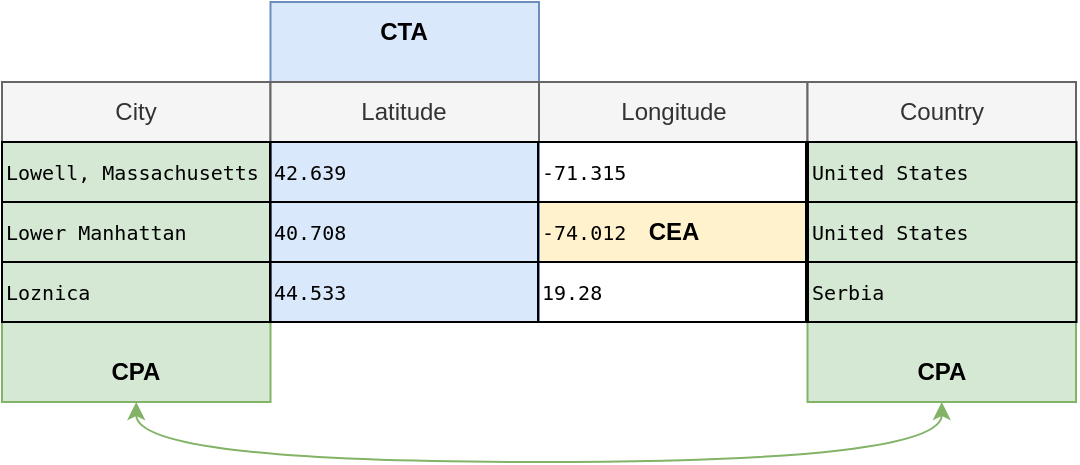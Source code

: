 <mxfile version="12.1.7" type="device" pages="2"><diagram id="Vxk-smVKZ4Pud99te_Pc" name="Page-1"><mxGraphModel dx="1648" dy="842" grid="0" gridSize="10" guides="1" tooltips="1" connect="1" arrows="1" fold="1" page="1" pageScale="1" pageWidth="1169" pageHeight="827" math="0" shadow="0"><root><mxCell id="0"/><mxCell id="1" parent="0"/><mxCell id="aJSU02Rhc5BpYR7f3hgS-15" value="" style="rounded=0;whiteSpace=wrap;html=1;fillColor=none;" parent="1" vertex="1"><mxGeometry x="388.5" y="260" width="134.25" height="30" as="geometry"/></mxCell><mxCell id="aJSU02Rhc5BpYR7f3hgS-24" value="&lt;b&gt;CEA&lt;/b&gt;" style="rounded=0;whiteSpace=wrap;html=1;fillColor=#fff2cc;strokeColor=#d6b656;" parent="1" vertex="1"><mxGeometry x="388.5" y="260" width="134.25" height="30" as="geometry"/></mxCell><mxCell id="aJSU02Rhc5BpYR7f3hgS-22" value="" style="rounded=0;whiteSpace=wrap;html=1;fillColor=#d5e8d4;strokeColor=#82b366;" parent="1" vertex="1"><mxGeometry x="120" y="200" width="134.25" height="160" as="geometry"/></mxCell><mxCell id="aJSU02Rhc5BpYR7f3hgS-23" value="" style="rounded=0;whiteSpace=wrap;html=1;fillColor=#d5e8d4;strokeColor=#82b366;" parent="1" vertex="1"><mxGeometry x="522.75" y="200" width="134.25" height="160" as="geometry"/></mxCell><mxCell id="aJSU02Rhc5BpYR7f3hgS-21" value="" style="rounded=0;whiteSpace=wrap;html=1;fillColor=#dae8fc;strokeColor=#6c8ebf;" parent="1" vertex="1"><mxGeometry x="254.25" y="160" width="134.25" height="160" as="geometry"/></mxCell><mxCell id="aJSU02Rhc5BpYR7f3hgS-3" value="City" style="rounded=0;whiteSpace=wrap;html=1;fillColor=#f5f5f5;strokeColor=#666666;fontColor=#333333;" parent="1" vertex="1"><mxGeometry x="120" y="200" width="134.25" height="30" as="geometry"/></mxCell><mxCell id="aJSU02Rhc5BpYR7f3hgS-4" value="Latitude" style="rounded=0;whiteSpace=wrap;html=1;fillColor=#f5f5f5;strokeColor=#666666;fontColor=#333333;" parent="1" vertex="1"><mxGeometry x="254.25" y="200" width="134.25" height="30" as="geometry"/></mxCell><mxCell id="aJSU02Rhc5BpYR7f3hgS-5" value="Longitude" style="rounded=0;whiteSpace=wrap;html=1;fillColor=#f5f5f5;strokeColor=#666666;fontColor=#333333;" parent="1" vertex="1"><mxGeometry x="388.5" y="200" width="134.25" height="30" as="geometry"/></mxCell><mxCell id="aJSU02Rhc5BpYR7f3hgS-6" value="Country" style="rounded=0;whiteSpace=wrap;html=1;fillColor=#f5f5f5;strokeColor=#666666;fontColor=#333333;" parent="1" vertex="1"><mxGeometry x="522.75" y="200" width="134.25" height="30" as="geometry"/></mxCell><mxCell id="aJSU02Rhc5BpYR7f3hgS-9" value="&lt;pre&gt;&lt;font style=&quot;font-size: 10px&quot;&gt;Lowell, Massachusetts&lt;/font&gt;&lt;/pre&gt;" style="rounded=0;whiteSpace=wrap;html=1;fillColor=none;align=left;" parent="1" vertex="1"><mxGeometry x="120" y="230" width="134.25" height="30" as="geometry"/></mxCell><mxCell id="aJSU02Rhc5BpYR7f3hgS-13" value="&lt;pre&gt;&lt;font style=&quot;font-size: 10px&quot;&gt;Lower Manhattan&lt;/font&gt;&lt;/pre&gt;" style="rounded=0;whiteSpace=wrap;html=1;fillColor=none;align=left;" parent="1" vertex="1"><mxGeometry x="120" y="260" width="134.25" height="30" as="geometry"/></mxCell><mxCell id="aJSU02Rhc5BpYR7f3hgS-17" value="&lt;pre style=&quot;font-size: 10px;&quot;&gt;Loznica&lt;/pre&gt;" style="rounded=0;whiteSpace=wrap;html=1;fillColor=none;align=left;fontSize=10;" parent="1" vertex="1"><mxGeometry x="120" y="290" width="134.25" height="30" as="geometry"/></mxCell><mxCell id="aJSU02Rhc5BpYR7f3hgS-25" value="&lt;b&gt;CTA&lt;/b&gt;" style="rounded=0;whiteSpace=wrap;html=1;fillColor=none;strokeColor=none;" parent="1" vertex="1"><mxGeometry x="254.25" y="160" width="134.25" height="30" as="geometry"/></mxCell><mxCell id="aJSU02Rhc5BpYR7f3hgS-26" value="&lt;b&gt;CPA&lt;/b&gt;" style="rounded=0;whiteSpace=wrap;html=1;fillColor=none;strokeColor=none;" parent="1" vertex="1"><mxGeometry x="120" y="330" width="134.25" height="30" as="geometry"/></mxCell><mxCell id="aJSU02Rhc5BpYR7f3hgS-27" value="&lt;b&gt;CPA&lt;/b&gt;" style="rounded=0;whiteSpace=wrap;html=1;fillColor=none;strokeColor=none;" parent="1" vertex="1"><mxGeometry x="522.75" y="330" width="134.25" height="30" as="geometry"/></mxCell><mxCell id="aJSU02Rhc5BpYR7f3hgS-28" value="" style="endArrow=classic;startArrow=classic;html=1;entryX=0.5;entryY=1;entryDx=0;entryDy=0;exitX=0.5;exitY=1;exitDx=0;exitDy=0;edgeStyle=orthogonalEdgeStyle;curved=1;fillColor=#d5e8d4;strokeColor=#82b366;" parent="1" source="aJSU02Rhc5BpYR7f3hgS-26" target="aJSU02Rhc5BpYR7f3hgS-27" edge="1"><mxGeometry width="50" height="50" relative="1" as="geometry"><mxPoint x="235.071" y="440" as="sourcePoint"/><mxPoint x="330.964" y="390" as="targetPoint"/><Array as="points"><mxPoint x="187.125" y="390"/><mxPoint x="589.875" y="390"/></Array></mxGeometry></mxCell><mxCell id="DuGlNTA9u0nFILXG-kHB-4" value="&lt;pre style=&quot;font-size: 10px;&quot;&gt;42.639&lt;/pre&gt;" style="rounded=0;whiteSpace=wrap;html=1;fillColor=none;fontSize=10;align=left;" parent="1" vertex="1"><mxGeometry x="254" y="230" width="134" height="30" as="geometry"/></mxCell><mxCell id="DuGlNTA9u0nFILXG-kHB-6" value="&lt;pre style=&quot;font-size: 10px&quot;&gt;40.708&lt;/pre&gt;" style="rounded=0;whiteSpace=wrap;html=1;fillColor=none;fontSize=10;align=left;" parent="1" vertex="1"><mxGeometry x="254" y="260" width="134" height="30" as="geometry"/></mxCell><mxCell id="DuGlNTA9u0nFILXG-kHB-7" value="&lt;pre style=&quot;font-size: 10px&quot;&gt;44.533&lt;/pre&gt;" style="rounded=0;whiteSpace=wrap;html=1;fillColor=none;fontSize=10;align=left;" parent="1" vertex="1"><mxGeometry x="254" y="290" width="134" height="30" as="geometry"/></mxCell><mxCell id="DuGlNTA9u0nFILXG-kHB-8" value="&lt;pre style=&quot;font-size: 10px&quot;&gt;-71.315&lt;/pre&gt;" style="rounded=0;whiteSpace=wrap;html=1;fillColor=none;fontSize=10;align=left;" parent="1" vertex="1"><mxGeometry x="388" y="230" width="134" height="30" as="geometry"/></mxCell><mxCell id="DuGlNTA9u0nFILXG-kHB-9" value="&lt;pre style=&quot;font-size: 10px&quot;&gt;-74.012&lt;/pre&gt;" style="rounded=0;whiteSpace=wrap;html=1;fillColor=none;fontSize=10;align=left;" parent="1" vertex="1"><mxGeometry x="388" y="260" width="134" height="30" as="geometry"/></mxCell><mxCell id="DuGlNTA9u0nFILXG-kHB-10" value="&lt;pre style=&quot;font-size: 10px&quot;&gt;19.28&lt;/pre&gt;" style="rounded=0;whiteSpace=wrap;html=1;fillColor=none;fontSize=10;align=left;" parent="1" vertex="1"><mxGeometry x="388" y="290" width="134" height="30" as="geometry"/></mxCell><mxCell id="DuGlNTA9u0nFILXG-kHB-16" value="&lt;pre&gt;&lt;font style=&quot;font-size: 10px&quot;&gt;United States&lt;/font&gt;&lt;/pre&gt;" style="rounded=0;whiteSpace=wrap;html=1;fillColor=none;align=left;" parent="1" vertex="1"><mxGeometry x="523" y="230" width="134.25" height="30" as="geometry"/></mxCell><mxCell id="DuGlNTA9u0nFILXG-kHB-17" value="&lt;pre&gt;&lt;font style=&quot;font-size: 10px&quot;&gt;United States&lt;/font&gt;&lt;/pre&gt;" style="rounded=0;whiteSpace=wrap;html=1;fillColor=none;align=left;" parent="1" vertex="1"><mxGeometry x="523" y="260" width="134.25" height="30" as="geometry"/></mxCell><mxCell id="DuGlNTA9u0nFILXG-kHB-18" value="&lt;pre&gt;&lt;font style=&quot;font-size: 10px&quot;&gt;Serbia&lt;/font&gt;&lt;/pre&gt;" style="rounded=0;whiteSpace=wrap;html=1;fillColor=none;align=left;" parent="1" vertex="1"><mxGeometry x="523" y="290" width="134.25" height="30" as="geometry"/></mxCell></root></mxGraphModel></diagram><diagram id="VqdL-U4kmRtsX_jTMXC3" name="Page-2"><mxGraphModel dx="1648" dy="842" grid="0" gridSize="10" guides="1" tooltips="1" connect="1" arrows="1" fold="1" page="0" pageScale="1" pageWidth="1169" pageHeight="827" math="0" shadow="0"><root><mxCell id="Ov6REXRKlPNMNyImtAu1-0"/><mxCell id="Ov6REXRKlPNMNyImtAu1-1" parent="Ov6REXRKlPNMNyImtAu1-0"/><mxCell id="Ov6REXRKlPNMNyImtAu1-4" value="Knowledge&lt;br&gt;Base" style="shape=parallelogram;perimeter=parallelogramPerimeter;whiteSpace=wrap;html=1;" parent="Ov6REXRKlPNMNyImtAu1-1" vertex="1"><mxGeometry x="80" y="350" width="120" height="60" as="geometry"/></mxCell><mxCell id="Ov6REXRKlPNMNyImtAu1-6" value="tabular&lt;br&gt;data" style="shape=parallelogram;perimeter=parallelogramPerimeter;whiteSpace=wrap;html=1;" parent="Ov6REXRKlPNMNyImtAu1-1" vertex="1"><mxGeometry x="80" y="110" width="120" height="60" as="geometry"/></mxCell><mxCell id="Ov6REXRKlPNMNyImtAu1-7" value="Text &lt;br&gt;Pre-Processing" style="shape=step;perimeter=stepPerimeter;whiteSpace=wrap;html=1;fixedSize=1;" parent="Ov6REXRKlPNMNyImtAu1-1" vertex="1"><mxGeometry x="280" y="110" width="120" height="60" as="geometry"/></mxCell><mxCell id="Ov6REXRKlPNMNyImtAu1-8" value="Candidate&lt;br&gt;Type&lt;br&gt;Extraction" style="shape=step;perimeter=stepPerimeter;whiteSpace=wrap;html=1;fixedSize=1;" parent="Ov6REXRKlPNMNyImtAu1-1" vertex="1"><mxGeometry x="480" y="230" width="120" height="60" as="geometry"/></mxCell><mxCell id="Ov6REXRKlPNMNyImtAu1-9" value="Entity&lt;br&gt;Identification&lt;br&gt;lookup" style="shape=step;perimeter=stepPerimeter;whiteSpace=wrap;html=1;fixedSize=1;" parent="Ov6REXRKlPNMNyImtAu1-1" vertex="1"><mxGeometry x="280" y="230" width="120" height="60" as="geometry"/></mxCell><mxCell id="Ov6REXRKlPNMNyImtAu1-10" value="" style="endArrow=classic;html=1;exitX=1;exitY=0.25;exitDx=0;exitDy=0;entryX=0.083;entryY=0.272;entryDx=0;entryDy=0;entryPerimeter=0;" parent="Ov6REXRKlPNMNyImtAu1-1" source="Ov6REXRKlPNMNyImtAu1-6" target="Ov6REXRKlPNMNyImtAu1-7" edge="1"><mxGeometry width="50" height="50" relative="1" as="geometry"><mxPoint x="90" y="420" as="sourcePoint"/><mxPoint x="290" y="120" as="targetPoint"/></mxGeometry></mxCell><mxCell id="Ov6REXRKlPNMNyImtAu1-11" value="" style="endArrow=classic;html=1;entryX=0.5;entryY=0;entryDx=0;entryDy=0;exitX=0.5;exitY=1;exitDx=0;exitDy=0;" parent="Ov6REXRKlPNMNyImtAu1-1" source="Ov6REXRKlPNMNyImtAu1-7" target="Ov6REXRKlPNMNyImtAu1-9" edge="1"><mxGeometry width="50" height="50" relative="1" as="geometry"><mxPoint x="80" y="420" as="sourcePoint"/><mxPoint x="130" y="370" as="targetPoint"/></mxGeometry></mxCell><mxCell id="Ov6REXRKlPNMNyImtAu1-12" value="" style="endArrow=classic;html=1;entryX=0;entryY=0.25;entryDx=0;entryDy=0;exitX=1;exitY=0.5;exitDx=0;exitDy=0;edgeStyle=entityRelationEdgeStyle;" parent="Ov6REXRKlPNMNyImtAu1-1" source="Ov6REXRKlPNMNyImtAu1-6" target="Ov6REXRKlPNMNyImtAu1-9" edge="1"><mxGeometry width="50" height="50" relative="1" as="geometry"><mxPoint x="130" y="410" as="sourcePoint"/><mxPoint x="180" y="360" as="targetPoint"/></mxGeometry></mxCell><mxCell id="Ov6REXRKlPNMNyImtAu1-13" value="" style="endArrow=classic;html=1;entryX=0;entryY=0.5;entryDx=0;entryDy=0;" parent="Ov6REXRKlPNMNyImtAu1-1" target="Ov6REXRKlPNMNyImtAu1-8" edge="1"><mxGeometry width="50" height="50" relative="1" as="geometry"><mxPoint x="400" y="260" as="sourcePoint"/><mxPoint x="310" y="270" as="targetPoint"/></mxGeometry></mxCell><mxCell id="Ov6REXRKlPNMNyImtAu1-14" value="" style="endArrow=classic;html=1;entryX=0;entryY=0.75;entryDx=0;entryDy=0;exitX=1;exitY=0.5;exitDx=0;exitDy=0;edgeStyle=entityRelationEdgeStyle;" parent="Ov6REXRKlPNMNyImtAu1-1" source="Ov6REXRKlPNMNyImtAu1-4" target="Ov6REXRKlPNMNyImtAu1-9" edge="1"><mxGeometry width="50" height="50" relative="1" as="geometry"><mxPoint x="197.765" y="269.706" as="sourcePoint"/><mxPoint x="304.824" y="259.118" as="targetPoint"/></mxGeometry></mxCell><mxCell id="Ov6REXRKlPNMNyImtAu1-16" value="" style="rounded=0;whiteSpace=wrap;html=1;fillColor=none;dashed=1;" parent="Ov6REXRKlPNMNyImtAu1-1" vertex="1"><mxGeometry x="265" y="95" width="150" height="90" as="geometry"/></mxCell><mxCell id="Ov6REXRKlPNMNyImtAu1-17" value="classifier" style="rounded=1;whiteSpace=wrap;html=1;" parent="Ov6REXRKlPNMNyImtAu1-1" vertex="1"><mxGeometry x="880" y="350" width="120" height="60" as="geometry"/></mxCell><mxCell id="Ov6REXRKlPNMNyImtAu1-18" value="Sample &lt;br&gt;Extraction" style="shape=step;perimeter=stepPerimeter;whiteSpace=wrap;html=1;fixedSize=1;fillColor=none;" parent="Ov6REXRKlPNMNyImtAu1-1" vertex="1"><mxGeometry x="480" y="350" width="120" height="60" as="geometry"/></mxCell><mxCell id="Ov6REXRKlPNMNyImtAu1-19" value="" style="endArrow=classic;html=1;entryX=0;entryY=0.75;entryDx=0;entryDy=0;exitX=1;exitY=0.75;exitDx=0;exitDy=0;" parent="Ov6REXRKlPNMNyImtAu1-1" source="Ov6REXRKlPNMNyImtAu1-4" target="Ov6REXRKlPNMNyImtAu1-18" edge="1"><mxGeometry width="50" height="50" relative="1" as="geometry"><mxPoint x="130" y="500" as="sourcePoint"/><mxPoint x="180" y="450" as="targetPoint"/></mxGeometry></mxCell><mxCell id="Ov6REXRKlPNMNyImtAu1-21" value="" style="endArrow=classic;html=1;entryX=0.5;entryY=0;entryDx=0;entryDy=0;exitX=0.5;exitY=1;exitDx=0;exitDy=0;" parent="Ov6REXRKlPNMNyImtAu1-1" source="Ov6REXRKlPNMNyImtAu1-8" target="Ov6REXRKlPNMNyImtAu1-18" edge="1"><mxGeometry width="50" height="50" relative="1" as="geometry"><mxPoint x="350" y="180" as="sourcePoint"/><mxPoint x="350" y="240" as="targetPoint"/></mxGeometry></mxCell><mxCell id="Ov6REXRKlPNMNyImtAu1-22" value="Classifier &lt;br&gt;Training" style="shape=step;perimeter=stepPerimeter;whiteSpace=wrap;html=1;fixedSize=1;" parent="Ov6REXRKlPNMNyImtAu1-1" vertex="1"><mxGeometry x="680" y="350" width="120" height="60" as="geometry"/></mxCell><mxCell id="Ov6REXRKlPNMNyImtAu1-23" value="" style="endArrow=classic;html=1;entryX=0;entryY=0.75;entryDx=0;entryDy=0;exitX=1;exitY=0.75;exitDx=0;exitDy=0;" parent="Ov6REXRKlPNMNyImtAu1-1" source="Ov6REXRKlPNMNyImtAu1-18" target="Ov6REXRKlPNMNyImtAu1-22" edge="1"><mxGeometry width="50" height="50" relative="1" as="geometry"><mxPoint x="530" y="510" as="sourcePoint"/><mxPoint x="580" y="460" as="targetPoint"/></mxGeometry></mxCell><mxCell id="Ov6REXRKlPNMNyImtAu1-24" value="" style="endArrow=classic;html=1;exitX=1;exitY=0.5;exitDx=0;exitDy=0;entryX=0;entryY=0.25;entryDx=0;entryDy=0;edgeStyle=entityRelationEdgeStyle;" parent="Ov6REXRKlPNMNyImtAu1-1" source="Ov6REXRKlPNMNyImtAu1-16" target="Ov6REXRKlPNMNyImtAu1-17" edge="1"><mxGeometry width="50" height="50" relative="1" as="geometry"><mxPoint x="590" y="190" as="sourcePoint"/><mxPoint x="640" y="140" as="targetPoint"/></mxGeometry></mxCell><mxCell id="Ov6REXRKlPNMNyImtAu1-25" value="" style="endArrow=classic;html=1;entryX=0;entryY=0.5;entryDx=0;entryDy=0;exitX=1;exitY=0.5;exitDx=0;exitDy=0;" parent="Ov6REXRKlPNMNyImtAu1-1" source="Ov6REXRKlPNMNyImtAu1-22" target="Ov6REXRKlPNMNyImtAu1-17" edge="1"><mxGeometry width="50" height="50" relative="1" as="geometry"><mxPoint x="761" y="524" as="sourcePoint"/><mxPoint x="811" y="474" as="targetPoint"/></mxGeometry></mxCell><mxCell id="Ov6REXRKlPNMNyImtAu1-26" value="Class" style="ellipse;whiteSpace=wrap;html=1;aspect=fixed;fillColor=none;" parent="Ov6REXRKlPNMNyImtAu1-1" vertex="1"><mxGeometry x="900" y="220" width="80" height="80" as="geometry"/></mxCell><mxCell id="Ov6REXRKlPNMNyImtAu1-27" value="" style="endArrow=classic;html=1;entryX=0.5;entryY=1;entryDx=0;entryDy=0;" parent="Ov6REXRKlPNMNyImtAu1-1" target="Ov6REXRKlPNMNyImtAu1-26" edge="1"><mxGeometry width="50" height="50" relative="1" as="geometry"><mxPoint x="940" y="350" as="sourcePoint"/><mxPoint x="1000" y="500" as="targetPoint"/></mxGeometry></mxCell></root></mxGraphModel></diagram></mxfile>